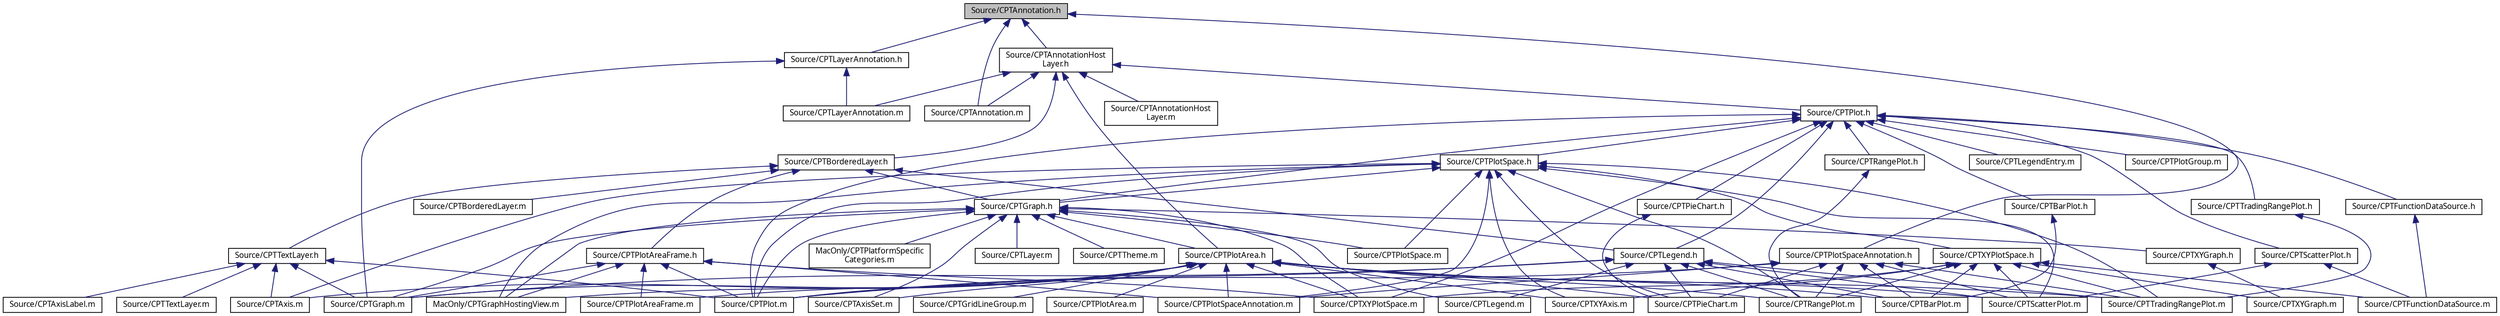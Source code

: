 digraph "Source/CPTAnnotation.h"
{
 // LATEX_PDF_SIZE
  bgcolor="transparent";
  edge [fontname="Lucinda Grande",fontsize="10",labelfontname="Lucinda Grande",labelfontsize="10"];
  node [fontname="Lucinda Grande",fontsize="10",shape=record];
  Node1 [label="Source/CPTAnnotation.h",height=0.2,width=0.4,color="black", fillcolor="grey75", style="filled", fontcolor="black",tooltip=" "];
  Node1 -> Node2 [dir="back",color="midnightblue",fontsize="10",style="solid",fontname="Lucinda Grande"];
  Node2 [label="Source/CPTAnnotation.m",height=0.2,width=0.4,color="black",URL="$_c_p_t_annotation_8m.html",tooltip=" "];
  Node1 -> Node3 [dir="back",color="midnightblue",fontsize="10",style="solid",fontname="Lucinda Grande"];
  Node3 [label="Source/CPTAnnotationHost\lLayer.h",height=0.2,width=0.4,color="black",URL="$_c_p_t_annotation_host_layer_8h.html",tooltip=" "];
  Node3 -> Node2 [dir="back",color="midnightblue",fontsize="10",style="solid",fontname="Lucinda Grande"];
  Node3 -> Node4 [dir="back",color="midnightblue",fontsize="10",style="solid",fontname="Lucinda Grande"];
  Node4 [label="Source/CPTAnnotationHost\lLayer.m",height=0.2,width=0.4,color="black",URL="$_c_p_t_annotation_host_layer_8m.html",tooltip=" "];
  Node3 -> Node5 [dir="back",color="midnightblue",fontsize="10",style="solid",fontname="Lucinda Grande"];
  Node5 [label="Source/CPTBorderedLayer.h",height=0.2,width=0.4,color="black",URL="$_c_p_t_bordered_layer_8h.html",tooltip=" "];
  Node5 -> Node6 [dir="back",color="midnightblue",fontsize="10",style="solid",fontname="Lucinda Grande"];
  Node6 [label="Source/CPTGraph.h",height=0.2,width=0.4,color="black",URL="$_c_p_t_graph_8h.html",tooltip=" "];
  Node6 -> Node7 [dir="back",color="midnightblue",fontsize="10",style="solid",fontname="Lucinda Grande"];
  Node7 [label="Source/CPTPlotArea.h",height=0.2,width=0.4,color="black",URL="$_c_p_t_plot_area_8h.html",tooltip=" "];
  Node7 -> Node8 [dir="back",color="midnightblue",fontsize="10",style="solid",fontname="Lucinda Grande"];
  Node8 [label="Source/CPTAxis.m",height=0.2,width=0.4,color="black",URL="$_c_p_t_axis_8m.html",tooltip=" "];
  Node7 -> Node9 [dir="back",color="midnightblue",fontsize="10",style="solid",fontname="Lucinda Grande"];
  Node9 [label="Source/CPTAxisSet.m",height=0.2,width=0.4,color="black",URL="$_c_p_t_axis_set_8m.html",tooltip=" "];
  Node7 -> Node10 [dir="back",color="midnightblue",fontsize="10",style="solid",fontname="Lucinda Grande"];
  Node10 [label="Source/CPTBarPlot.m",height=0.2,width=0.4,color="black",URL="$_c_p_t_bar_plot_8m.html",tooltip=" "];
  Node7 -> Node11 [dir="back",color="midnightblue",fontsize="10",style="solid",fontname="Lucinda Grande"];
  Node11 [label="Source/CPTGraph.m",height=0.2,width=0.4,color="black",URL="$_c_p_t_graph_8m.html",tooltip=" "];
  Node7 -> Node12 [dir="back",color="midnightblue",fontsize="10",style="solid",fontname="Lucinda Grande"];
  Node12 [label="Source/CPTGridLineGroup.m",height=0.2,width=0.4,color="black",URL="$_c_p_t_grid_line_group_8m.html",tooltip=" "];
  Node7 -> Node13 [dir="back",color="midnightblue",fontsize="10",style="solid",fontname="Lucinda Grande"];
  Node13 [label="Source/CPTPieChart.m",height=0.2,width=0.4,color="black",URL="$_c_p_t_pie_chart_8m.html",tooltip=" "];
  Node7 -> Node14 [dir="back",color="midnightblue",fontsize="10",style="solid",fontname="Lucinda Grande"];
  Node14 [label="Source/CPTPlot.m",height=0.2,width=0.4,color="black",URL="$_c_p_t_plot_8m.html",tooltip=" "];
  Node7 -> Node15 [dir="back",color="midnightblue",fontsize="10",style="solid",fontname="Lucinda Grande"];
  Node15 [label="Source/CPTPlotArea.m",height=0.2,width=0.4,color="black",URL="$_c_p_t_plot_area_8m.html",tooltip=" "];
  Node7 -> Node16 [dir="back",color="midnightblue",fontsize="10",style="solid",fontname="Lucinda Grande"];
  Node16 [label="Source/CPTPlotAreaFrame.m",height=0.2,width=0.4,color="black",URL="$_c_p_t_plot_area_frame_8m.html",tooltip=" "];
  Node7 -> Node17 [dir="back",color="midnightblue",fontsize="10",style="solid",fontname="Lucinda Grande"];
  Node17 [label="Source/CPTPlotSpaceAnnotation.m",height=0.2,width=0.4,color="black",URL="$_c_p_t_plot_space_annotation_8m.html",tooltip=" "];
  Node7 -> Node18 [dir="back",color="midnightblue",fontsize="10",style="solid",fontname="Lucinda Grande"];
  Node18 [label="Source/CPTRangePlot.m",height=0.2,width=0.4,color="black",URL="$_c_p_t_range_plot_8m.html",tooltip=" "];
  Node7 -> Node19 [dir="back",color="midnightblue",fontsize="10",style="solid",fontname="Lucinda Grande"];
  Node19 [label="Source/CPTScatterPlot.m",height=0.2,width=0.4,color="black",URL="$_c_p_t_scatter_plot_8m.html",tooltip=" "];
  Node7 -> Node20 [dir="back",color="midnightblue",fontsize="10",style="solid",fontname="Lucinda Grande"];
  Node20 [label="Source/CPTTradingRangePlot.m",height=0.2,width=0.4,color="black",URL="$_c_p_t_trading_range_plot_8m.html",tooltip=" "];
  Node7 -> Node21 [dir="back",color="midnightblue",fontsize="10",style="solid",fontname="Lucinda Grande"];
  Node21 [label="Source/CPTXYAxis.m",height=0.2,width=0.4,color="black",URL="$_c_p_t_x_y_axis_8m.html",tooltip=" "];
  Node7 -> Node22 [dir="back",color="midnightblue",fontsize="10",style="solid",fontname="Lucinda Grande"];
  Node22 [label="Source/CPTXYPlotSpace.m",height=0.2,width=0.4,color="black",URL="$_c_p_t_x_y_plot_space_8m.html",tooltip=" "];
  Node7 -> Node23 [dir="back",color="midnightblue",fontsize="10",style="solid",fontname="Lucinda Grande"];
  Node23 [label="MacOnly/CPTGraphHostingView.m",height=0.2,width=0.4,color="black",URL="$_c_p_t_graph_hosting_view_8m.html",tooltip=" "];
  Node6 -> Node9 [dir="back",color="midnightblue",fontsize="10",style="solid",fontname="Lucinda Grande"];
  Node6 -> Node11 [dir="back",color="midnightblue",fontsize="10",style="solid",fontname="Lucinda Grande"];
  Node6 -> Node24 [dir="back",color="midnightblue",fontsize="10",style="solid",fontname="Lucinda Grande"];
  Node24 [label="Source/CPTLayer.m",height=0.2,width=0.4,color="black",URL="$_c_p_t_layer_8m.html",tooltip=" "];
  Node6 -> Node25 [dir="back",color="midnightblue",fontsize="10",style="solid",fontname="Lucinda Grande"];
  Node25 [label="Source/CPTLegend.m",height=0.2,width=0.4,color="black",URL="$_c_p_t_legend_8m.html",tooltip=" "];
  Node6 -> Node14 [dir="back",color="midnightblue",fontsize="10",style="solid",fontname="Lucinda Grande"];
  Node6 -> Node26 [dir="back",color="midnightblue",fontsize="10",style="solid",fontname="Lucinda Grande"];
  Node26 [label="Source/CPTPlotSpace.m",height=0.2,width=0.4,color="black",URL="$_c_p_t_plot_space_8m.html",tooltip=" "];
  Node6 -> Node27 [dir="back",color="midnightblue",fontsize="10",style="solid",fontname="Lucinda Grande"];
  Node27 [label="Source/CPTTheme.m",height=0.2,width=0.4,color="black",URL="$_c_p_t_theme_8m.html",tooltip=" "];
  Node6 -> Node28 [dir="back",color="midnightblue",fontsize="10",style="solid",fontname="Lucinda Grande"];
  Node28 [label="Source/CPTXYGraph.h",height=0.2,width=0.4,color="black",URL="$_c_p_t_x_y_graph_8h.html",tooltip=" "];
  Node28 -> Node29 [dir="back",color="midnightblue",fontsize="10",style="solid",fontname="Lucinda Grande"];
  Node29 [label="Source/CPTXYGraph.m",height=0.2,width=0.4,color="black",URL="$_c_p_t_x_y_graph_8m.html",tooltip=" "];
  Node6 -> Node22 [dir="back",color="midnightblue",fontsize="10",style="solid",fontname="Lucinda Grande"];
  Node6 -> Node23 [dir="back",color="midnightblue",fontsize="10",style="solid",fontname="Lucinda Grande"];
  Node6 -> Node30 [dir="back",color="midnightblue",fontsize="10",style="solid",fontname="Lucinda Grande"];
  Node30 [label="MacOnly/CPTPlatformSpecific\lCategories.m",height=0.2,width=0.4,color="black",URL="$_c_p_t_platform_specific_categories_8m.html",tooltip=" "];
  Node5 -> Node31 [dir="back",color="midnightblue",fontsize="10",style="solid",fontname="Lucinda Grande"];
  Node31 [label="Source/CPTBorderedLayer.m",height=0.2,width=0.4,color="black",URL="$_c_p_t_bordered_layer_8m.html",tooltip=" "];
  Node5 -> Node32 [dir="back",color="midnightblue",fontsize="10",style="solid",fontname="Lucinda Grande"];
  Node32 [label="Source/CPTLegend.h",height=0.2,width=0.4,color="black",URL="$_c_p_t_legend_8h.html",tooltip=" "];
  Node32 -> Node10 [dir="back",color="midnightblue",fontsize="10",style="solid",fontname="Lucinda Grande"];
  Node32 -> Node11 [dir="back",color="midnightblue",fontsize="10",style="solid",fontname="Lucinda Grande"];
  Node32 -> Node25 [dir="back",color="midnightblue",fontsize="10",style="solid",fontname="Lucinda Grande"];
  Node32 -> Node13 [dir="back",color="midnightblue",fontsize="10",style="solid",fontname="Lucinda Grande"];
  Node32 -> Node14 [dir="back",color="midnightblue",fontsize="10",style="solid",fontname="Lucinda Grande"];
  Node32 -> Node18 [dir="back",color="midnightblue",fontsize="10",style="solid",fontname="Lucinda Grande"];
  Node32 -> Node19 [dir="back",color="midnightblue",fontsize="10",style="solid",fontname="Lucinda Grande"];
  Node32 -> Node20 [dir="back",color="midnightblue",fontsize="10",style="solid",fontname="Lucinda Grande"];
  Node5 -> Node33 [dir="back",color="midnightblue",fontsize="10",style="solid",fontname="Lucinda Grande"];
  Node33 [label="Source/CPTPlotAreaFrame.h",height=0.2,width=0.4,color="black",URL="$_c_p_t_plot_area_frame_8h.html",tooltip=" "];
  Node33 -> Node11 [dir="back",color="midnightblue",fontsize="10",style="solid",fontname="Lucinda Grande"];
  Node33 -> Node14 [dir="back",color="midnightblue",fontsize="10",style="solid",fontname="Lucinda Grande"];
  Node33 -> Node16 [dir="back",color="midnightblue",fontsize="10",style="solid",fontname="Lucinda Grande"];
  Node33 -> Node17 [dir="back",color="midnightblue",fontsize="10",style="solid",fontname="Lucinda Grande"];
  Node33 -> Node22 [dir="back",color="midnightblue",fontsize="10",style="solid",fontname="Lucinda Grande"];
  Node33 -> Node23 [dir="back",color="midnightblue",fontsize="10",style="solid",fontname="Lucinda Grande"];
  Node5 -> Node34 [dir="back",color="midnightblue",fontsize="10",style="solid",fontname="Lucinda Grande"];
  Node34 [label="Source/CPTTextLayer.h",height=0.2,width=0.4,color="black",URL="$_c_p_t_text_layer_8h.html",tooltip=" "];
  Node34 -> Node8 [dir="back",color="midnightblue",fontsize="10",style="solid",fontname="Lucinda Grande"];
  Node34 -> Node35 [dir="back",color="midnightblue",fontsize="10",style="solid",fontname="Lucinda Grande"];
  Node35 [label="Source/CPTAxisLabel.m",height=0.2,width=0.4,color="black",URL="$_c_p_t_axis_label_8m.html",tooltip=" "];
  Node34 -> Node11 [dir="back",color="midnightblue",fontsize="10",style="solid",fontname="Lucinda Grande"];
  Node34 -> Node14 [dir="back",color="midnightblue",fontsize="10",style="solid",fontname="Lucinda Grande"];
  Node34 -> Node36 [dir="back",color="midnightblue",fontsize="10",style="solid",fontname="Lucinda Grande"];
  Node36 [label="Source/CPTTextLayer.m",height=0.2,width=0.4,color="black",URL="$_c_p_t_text_layer_8m.html",tooltip=" "];
  Node3 -> Node37 [dir="back",color="midnightblue",fontsize="10",style="solid",fontname="Lucinda Grande"];
  Node37 [label="Source/CPTLayerAnnotation.m",height=0.2,width=0.4,color="black",URL="$_c_p_t_layer_annotation_8m.html",tooltip=" "];
  Node3 -> Node38 [dir="back",color="midnightblue",fontsize="10",style="solid",fontname="Lucinda Grande"];
  Node38 [label="Source/CPTPlot.h",height=0.2,width=0.4,color="black",URL="$_c_p_t_plot_8h.html",tooltip=" "];
  Node38 -> Node6 [dir="back",color="midnightblue",fontsize="10",style="solid",fontname="Lucinda Grande"];
  Node38 -> Node39 [dir="back",color="midnightblue",fontsize="10",style="solid",fontname="Lucinda Grande"];
  Node39 [label="Source/CPTPlotSpace.h",height=0.2,width=0.4,color="black",URL="$_c_p_t_plot_space_8h.html",tooltip=" "];
  Node39 -> Node6 [dir="back",color="midnightblue",fontsize="10",style="solid",fontname="Lucinda Grande"];
  Node39 -> Node8 [dir="back",color="midnightblue",fontsize="10",style="solid",fontname="Lucinda Grande"];
  Node39 -> Node40 [dir="back",color="midnightblue",fontsize="10",style="solid",fontname="Lucinda Grande"];
  Node40 [label="Source/CPTXYPlotSpace.h",height=0.2,width=0.4,color="black",URL="$_c_p_t_x_y_plot_space_8h.html",tooltip=" "];
  Node40 -> Node10 [dir="back",color="midnightblue",fontsize="10",style="solid",fontname="Lucinda Grande"];
  Node40 -> Node41 [dir="back",color="midnightblue",fontsize="10",style="solid",fontname="Lucinda Grande"];
  Node41 [label="Source/CPTFunctionDataSource.m",height=0.2,width=0.4,color="black",URL="$_c_p_t_function_data_source_8m.html",tooltip=" "];
  Node40 -> Node18 [dir="back",color="midnightblue",fontsize="10",style="solid",fontname="Lucinda Grande"];
  Node40 -> Node19 [dir="back",color="midnightblue",fontsize="10",style="solid",fontname="Lucinda Grande"];
  Node40 -> Node20 [dir="back",color="midnightblue",fontsize="10",style="solid",fontname="Lucinda Grande"];
  Node40 -> Node21 [dir="back",color="midnightblue",fontsize="10",style="solid",fontname="Lucinda Grande"];
  Node40 -> Node29 [dir="back",color="midnightblue",fontsize="10",style="solid",fontname="Lucinda Grande"];
  Node40 -> Node22 [dir="back",color="midnightblue",fontsize="10",style="solid",fontname="Lucinda Grande"];
  Node39 -> Node13 [dir="back",color="midnightblue",fontsize="10",style="solid",fontname="Lucinda Grande"];
  Node39 -> Node14 [dir="back",color="midnightblue",fontsize="10",style="solid",fontname="Lucinda Grande"];
  Node39 -> Node26 [dir="back",color="midnightblue",fontsize="10",style="solid",fontname="Lucinda Grande"];
  Node39 -> Node17 [dir="back",color="midnightblue",fontsize="10",style="solid",fontname="Lucinda Grande"];
  Node39 -> Node18 [dir="back",color="midnightblue",fontsize="10",style="solid",fontname="Lucinda Grande"];
  Node39 -> Node19 [dir="back",color="midnightblue",fontsize="10",style="solid",fontname="Lucinda Grande"];
  Node39 -> Node20 [dir="back",color="midnightblue",fontsize="10",style="solid",fontname="Lucinda Grande"];
  Node39 -> Node21 [dir="back",color="midnightblue",fontsize="10",style="solid",fontname="Lucinda Grande"];
  Node39 -> Node23 [dir="back",color="midnightblue",fontsize="10",style="solid",fontname="Lucinda Grande"];
  Node38 -> Node42 [dir="back",color="midnightblue",fontsize="10",style="solid",fontname="Lucinda Grande"];
  Node42 [label="Source/CPTBarPlot.h",height=0.2,width=0.4,color="black",URL="$_c_p_t_bar_plot_8h.html",tooltip=" "];
  Node42 -> Node10 [dir="back",color="midnightblue",fontsize="10",style="solid",fontname="Lucinda Grande"];
  Node38 -> Node32 [dir="back",color="midnightblue",fontsize="10",style="solid",fontname="Lucinda Grande"];
  Node38 -> Node43 [dir="back",color="midnightblue",fontsize="10",style="solid",fontname="Lucinda Grande"];
  Node43 [label="Source/CPTFunctionDataSource.h",height=0.2,width=0.4,color="black",URL="$_c_p_t_function_data_source_8h.html",tooltip=" "];
  Node43 -> Node41 [dir="back",color="midnightblue",fontsize="10",style="solid",fontname="Lucinda Grande"];
  Node38 -> Node44 [dir="back",color="midnightblue",fontsize="10",style="solid",fontname="Lucinda Grande"];
  Node44 [label="Source/CPTScatterPlot.h",height=0.2,width=0.4,color="black",URL="$_c_p_t_scatter_plot_8h.html",tooltip=" "];
  Node44 -> Node41 [dir="back",color="midnightblue",fontsize="10",style="solid",fontname="Lucinda Grande"];
  Node44 -> Node19 [dir="back",color="midnightblue",fontsize="10",style="solid",fontname="Lucinda Grande"];
  Node38 -> Node45 [dir="back",color="midnightblue",fontsize="10",style="solid",fontname="Lucinda Grande"];
  Node45 [label="Source/CPTLegendEntry.m",height=0.2,width=0.4,color="black",URL="$_c_p_t_legend_entry_8m.html",tooltip=" "];
  Node38 -> Node46 [dir="back",color="midnightblue",fontsize="10",style="solid",fontname="Lucinda Grande"];
  Node46 [label="Source/CPTPieChart.h",height=0.2,width=0.4,color="black",URL="$_c_p_t_pie_chart_8h.html",tooltip=" "];
  Node46 -> Node13 [dir="back",color="midnightblue",fontsize="10",style="solid",fontname="Lucinda Grande"];
  Node38 -> Node14 [dir="back",color="midnightblue",fontsize="10",style="solid",fontname="Lucinda Grande"];
  Node38 -> Node47 [dir="back",color="midnightblue",fontsize="10",style="solid",fontname="Lucinda Grande"];
  Node47 [label="Source/CPTPlotGroup.m",height=0.2,width=0.4,color="black",URL="$_c_p_t_plot_group_8m.html",tooltip=" "];
  Node38 -> Node48 [dir="back",color="midnightblue",fontsize="10",style="solid",fontname="Lucinda Grande"];
  Node48 [label="Source/CPTRangePlot.h",height=0.2,width=0.4,color="black",URL="$_c_p_t_range_plot_8h.html",tooltip=" "];
  Node48 -> Node18 [dir="back",color="midnightblue",fontsize="10",style="solid",fontname="Lucinda Grande"];
  Node38 -> Node49 [dir="back",color="midnightblue",fontsize="10",style="solid",fontname="Lucinda Grande"];
  Node49 [label="Source/CPTTradingRangePlot.h",height=0.2,width=0.4,color="black",URL="$_c_p_t_trading_range_plot_8h.html",tooltip=" "];
  Node49 -> Node20 [dir="back",color="midnightblue",fontsize="10",style="solid",fontname="Lucinda Grande"];
  Node38 -> Node22 [dir="back",color="midnightblue",fontsize="10",style="solid",fontname="Lucinda Grande"];
  Node3 -> Node7 [dir="back",color="midnightblue",fontsize="10",style="solid",fontname="Lucinda Grande"];
  Node1 -> Node50 [dir="back",color="midnightblue",fontsize="10",style="solid",fontname="Lucinda Grande"];
  Node50 [label="Source/CPTLayerAnnotation.h",height=0.2,width=0.4,color="black",URL="$_c_p_t_layer_annotation_8h.html",tooltip=" "];
  Node50 -> Node11 [dir="back",color="midnightblue",fontsize="10",style="solid",fontname="Lucinda Grande"];
  Node50 -> Node37 [dir="back",color="midnightblue",fontsize="10",style="solid",fontname="Lucinda Grande"];
  Node1 -> Node51 [dir="back",color="midnightblue",fontsize="10",style="solid",fontname="Lucinda Grande"];
  Node51 [label="Source/CPTPlotSpaceAnnotation.h",height=0.2,width=0.4,color="black",URL="$_c_p_t_plot_space_annotation_8h.html",tooltip=" "];
  Node51 -> Node10 [dir="back",color="midnightblue",fontsize="10",style="solid",fontname="Lucinda Grande"];
  Node51 -> Node13 [dir="back",color="midnightblue",fontsize="10",style="solid",fontname="Lucinda Grande"];
  Node51 -> Node14 [dir="back",color="midnightblue",fontsize="10",style="solid",fontname="Lucinda Grande"];
  Node51 -> Node17 [dir="back",color="midnightblue",fontsize="10",style="solid",fontname="Lucinda Grande"];
  Node51 -> Node18 [dir="back",color="midnightblue",fontsize="10",style="solid",fontname="Lucinda Grande"];
  Node51 -> Node19 [dir="back",color="midnightblue",fontsize="10",style="solid",fontname="Lucinda Grande"];
  Node51 -> Node20 [dir="back",color="midnightblue",fontsize="10",style="solid",fontname="Lucinda Grande"];
}
